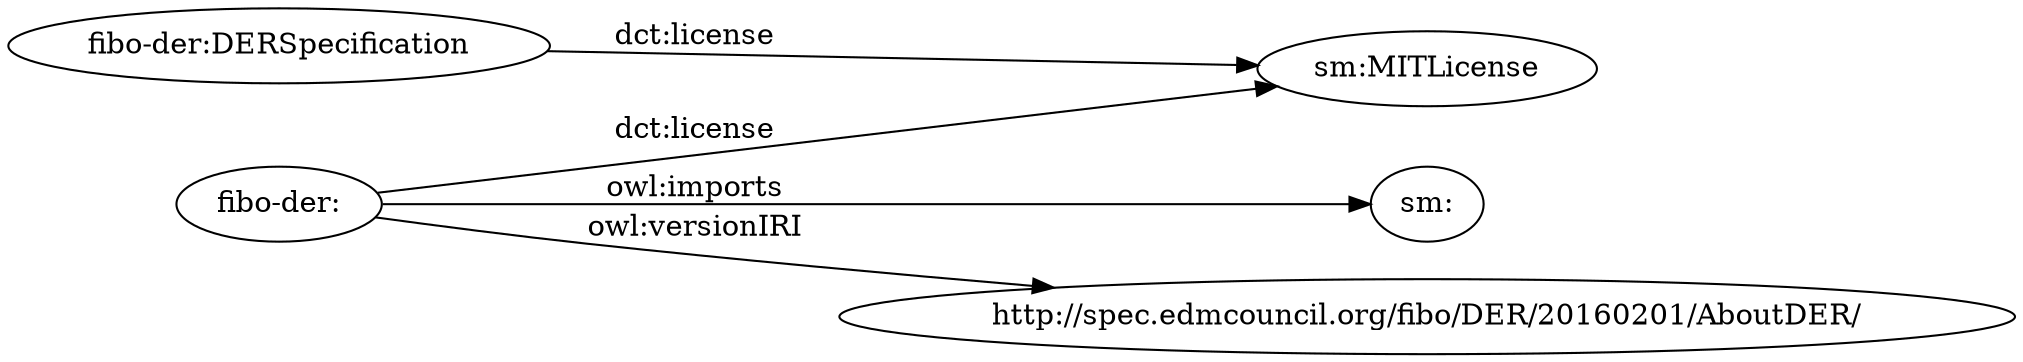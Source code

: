 digraph ar2dtool_diagram { 
rankdir=LR;
size="1501"
	"fibo-der:" -> "sm:MITLicense" [ label = "dct:license" ];
	"fibo-der:" -> "sm:" [ label = "owl:imports" ];
	"fibo-der:" -> "http://spec.edmcouncil.org/fibo/DER/20160201/AboutDER/" [ label = "owl:versionIRI" ];
	"fibo-der:DERSpecification" -> "sm:MITLicense" [ label = "dct:license" ];

}
